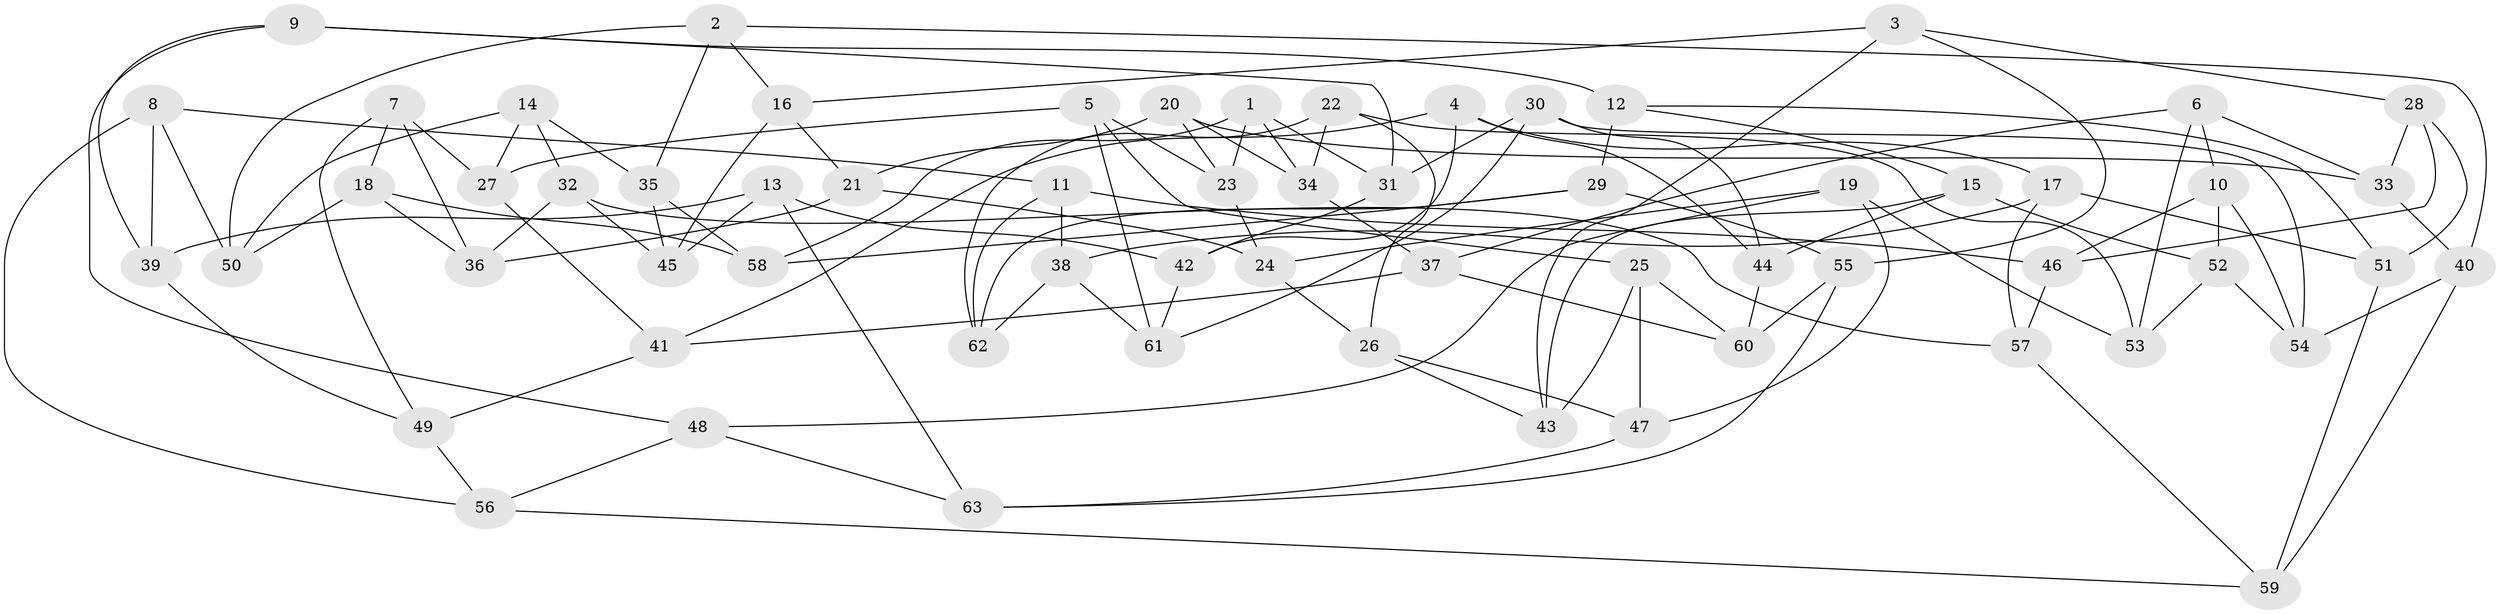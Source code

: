 // coarse degree distribution, {4: 0.15384615384615385, 3: 0.11538461538461539, 7: 0.15384615384615385, 5: 0.34615384615384615, 6: 0.19230769230769232, 8: 0.038461538461538464}
// Generated by graph-tools (version 1.1) at 2025/38/03/04/25 23:38:11]
// undirected, 63 vertices, 126 edges
graph export_dot {
  node [color=gray90,style=filled];
  1;
  2;
  3;
  4;
  5;
  6;
  7;
  8;
  9;
  10;
  11;
  12;
  13;
  14;
  15;
  16;
  17;
  18;
  19;
  20;
  21;
  22;
  23;
  24;
  25;
  26;
  27;
  28;
  29;
  30;
  31;
  32;
  33;
  34;
  35;
  36;
  37;
  38;
  39;
  40;
  41;
  42;
  43;
  44;
  45;
  46;
  47;
  48;
  49;
  50;
  51;
  52;
  53;
  54;
  55;
  56;
  57;
  58;
  59;
  60;
  61;
  62;
  63;
  1 -- 58;
  1 -- 23;
  1 -- 34;
  1 -- 31;
  2 -- 40;
  2 -- 35;
  2 -- 16;
  2 -- 50;
  3 -- 28;
  3 -- 43;
  3 -- 55;
  3 -- 16;
  4 -- 42;
  4 -- 44;
  4 -- 17;
  4 -- 41;
  5 -- 61;
  5 -- 23;
  5 -- 27;
  5 -- 25;
  6 -- 10;
  6 -- 53;
  6 -- 33;
  6 -- 37;
  7 -- 36;
  7 -- 27;
  7 -- 49;
  7 -- 18;
  8 -- 50;
  8 -- 56;
  8 -- 11;
  8 -- 39;
  9 -- 39;
  9 -- 48;
  9 -- 12;
  9 -- 31;
  10 -- 46;
  10 -- 54;
  10 -- 52;
  11 -- 46;
  11 -- 38;
  11 -- 62;
  12 -- 51;
  12 -- 15;
  12 -- 29;
  13 -- 42;
  13 -- 45;
  13 -- 39;
  13 -- 63;
  14 -- 50;
  14 -- 27;
  14 -- 35;
  14 -- 32;
  15 -- 43;
  15 -- 44;
  15 -- 52;
  16 -- 21;
  16 -- 45;
  17 -- 57;
  17 -- 51;
  17 -- 38;
  18 -- 36;
  18 -- 50;
  18 -- 58;
  19 -- 24;
  19 -- 47;
  19 -- 48;
  19 -- 53;
  20 -- 34;
  20 -- 21;
  20 -- 23;
  20 -- 33;
  21 -- 36;
  21 -- 24;
  22 -- 26;
  22 -- 34;
  22 -- 62;
  22 -- 53;
  23 -- 24;
  24 -- 26;
  25 -- 60;
  25 -- 47;
  25 -- 43;
  26 -- 43;
  26 -- 47;
  27 -- 41;
  28 -- 46;
  28 -- 33;
  28 -- 51;
  29 -- 62;
  29 -- 58;
  29 -- 55;
  30 -- 54;
  30 -- 61;
  30 -- 31;
  30 -- 44;
  31 -- 42;
  32 -- 45;
  32 -- 36;
  32 -- 57;
  33 -- 40;
  34 -- 37;
  35 -- 45;
  35 -- 58;
  37 -- 41;
  37 -- 60;
  38 -- 61;
  38 -- 62;
  39 -- 49;
  40 -- 59;
  40 -- 54;
  41 -- 49;
  42 -- 61;
  44 -- 60;
  46 -- 57;
  47 -- 63;
  48 -- 63;
  48 -- 56;
  49 -- 56;
  51 -- 59;
  52 -- 54;
  52 -- 53;
  55 -- 63;
  55 -- 60;
  56 -- 59;
  57 -- 59;
}
